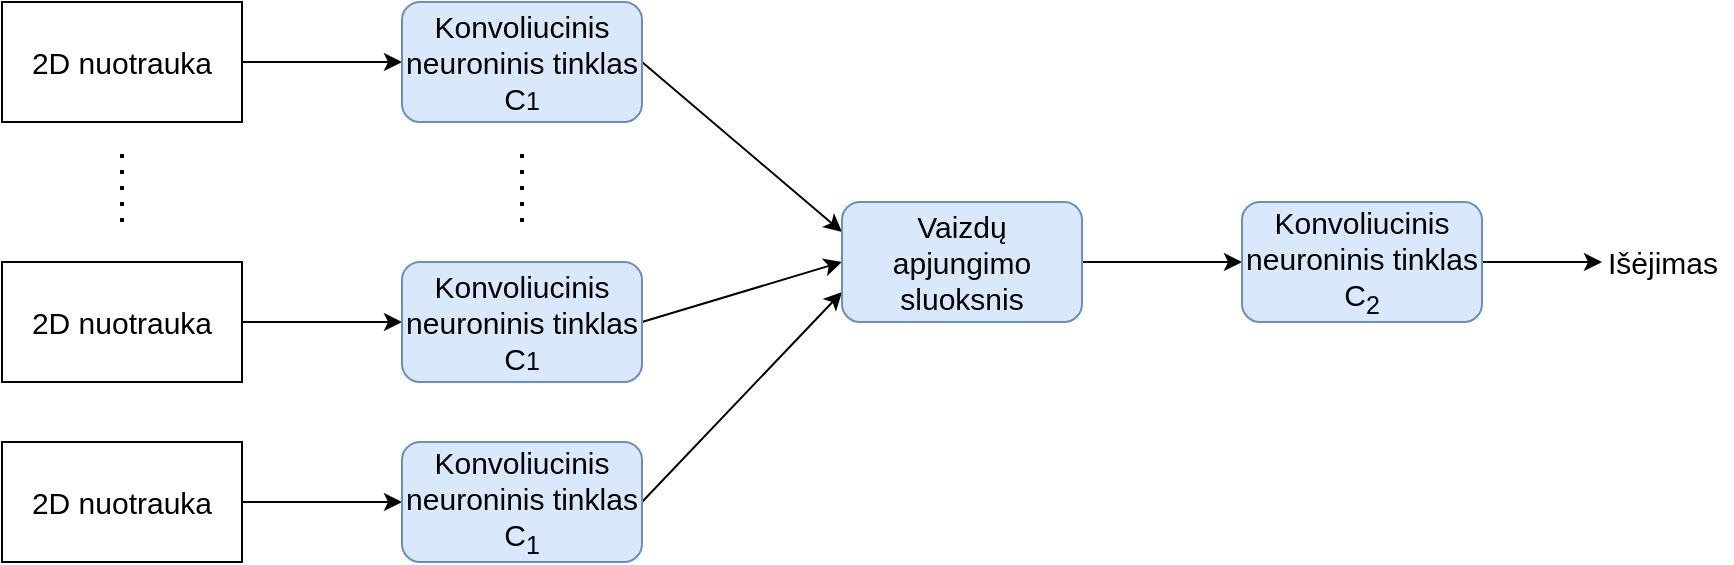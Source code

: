 <mxfile version="13.6.10" type="device"><diagram id="UKIKVwTAklhHjK0L5bOO" name="Page-1"><mxGraphModel dx="822" dy="452" grid="1" gridSize="10" guides="1" tooltips="1" connect="1" arrows="1" fold="1" page="1" pageScale="1" pageWidth="850" pageHeight="1100" math="0" shadow="0"><root><mxCell id="0"/><mxCell id="1" parent="0"/><mxCell id="X6SWlra4B1Gg6gS6ElPs-11" style="edgeStyle=orthogonalEdgeStyle;rounded=0;orthogonalLoop=1;jettySize=auto;html=1;exitX=1;exitY=0.5;exitDx=0;exitDy=0;fontSize=15;" parent="1" source="X6SWlra4B1Gg6gS6ElPs-1" target="X6SWlra4B1Gg6gS6ElPs-6" edge="1"><mxGeometry relative="1" as="geometry"/></mxCell><mxCell id="X6SWlra4B1Gg6gS6ElPs-1" value="2D nuotrauka" style="rounded=0;whiteSpace=wrap;html=1;fontSize=15;" parent="1" vertex="1"><mxGeometry x="160" y="80" width="120" height="60" as="geometry"/></mxCell><mxCell id="X6SWlra4B1Gg6gS6ElPs-10" style="edgeStyle=orthogonalEdgeStyle;rounded=0;orthogonalLoop=1;jettySize=auto;html=1;exitX=1;exitY=0.5;exitDx=0;exitDy=0;entryX=0;entryY=0.5;entryDx=0;entryDy=0;fontSize=15;" parent="1" source="X6SWlra4B1Gg6gS6ElPs-3" target="X6SWlra4B1Gg6gS6ElPs-7" edge="1"><mxGeometry relative="1" as="geometry"/></mxCell><mxCell id="X6SWlra4B1Gg6gS6ElPs-3" value="2D nuotrauka" style="rounded=0;whiteSpace=wrap;html=1;fontSize=15;" parent="1" vertex="1"><mxGeometry x="160" y="210" width="120" height="60" as="geometry"/></mxCell><mxCell id="X6SWlra4B1Gg6gS6ElPs-12" style="edgeStyle=orthogonalEdgeStyle;rounded=0;orthogonalLoop=1;jettySize=auto;html=1;exitX=1;exitY=0.5;exitDx=0;exitDy=0;entryX=0;entryY=0.5;entryDx=0;entryDy=0;fontSize=15;" parent="1" source="X6SWlra4B1Gg6gS6ElPs-4" target="X6SWlra4B1Gg6gS6ElPs-8" edge="1"><mxGeometry relative="1" as="geometry"/></mxCell><mxCell id="X6SWlra4B1Gg6gS6ElPs-4" value="2D nuotrauka" style="rounded=0;whiteSpace=wrap;html=1;fontSize=15;" parent="1" vertex="1"><mxGeometry x="160" y="300" width="120" height="60" as="geometry"/></mxCell><mxCell id="X6SWlra4B1Gg6gS6ElPs-5" value="" style="endArrow=none;dashed=1;html=1;dashPattern=1 3;strokeWidth=2;fontSize=15;" parent="1" edge="1"><mxGeometry width="50" height="50" relative="1" as="geometry"><mxPoint x="220" y="190" as="sourcePoint"/><mxPoint x="220" y="150" as="targetPoint"/></mxGeometry></mxCell><mxCell id="X6SWlra4B1Gg6gS6ElPs-16" style="endArrow=classic;html=1;entryX=0;entryY=0.25;entryDx=0;entryDy=0;exitX=1;exitY=0.5;exitDx=0;exitDy=0;fontSize=15;" parent="1" source="X6SWlra4B1Gg6gS6ElPs-6" target="X6SWlra4B1Gg6gS6ElPs-13" edge="1"><mxGeometry relative="1" as="geometry"/></mxCell><mxCell id="X6SWlra4B1Gg6gS6ElPs-6" value="Konvoliucinis&lt;br style=&quot;font-size: 15px&quot;&gt;neuroninis tinklas&lt;br style=&quot;font-size: 15px&quot;&gt;C&lt;span style=&quot;font-size: 12.5px&quot;&gt;1&lt;/span&gt;" style="rounded=1;whiteSpace=wrap;html=1;fillColor=#dae8fc;strokeColor=#6c8ebf;fontSize=15;" parent="1" vertex="1"><mxGeometry x="360" y="80" width="120" height="60" as="geometry"/></mxCell><mxCell id="X6SWlra4B1Gg6gS6ElPs-14" style="endArrow=classic;html=1;entryX=0;entryY=0.5;entryDx=0;entryDy=0;exitX=1;exitY=0.5;exitDx=0;exitDy=0;fontSize=15;" parent="1" source="X6SWlra4B1Gg6gS6ElPs-7" target="X6SWlra4B1Gg6gS6ElPs-13" edge="1"><mxGeometry relative="1" as="geometry"/></mxCell><mxCell id="X6SWlra4B1Gg6gS6ElPs-7" value="Konvoliucinis&lt;br style=&quot;font-size: 15px&quot;&gt;neuroninis tinklas&lt;br style=&quot;font-size: 15px&quot;&gt;C&lt;span style=&quot;font-size: 12.5px&quot;&gt;1&lt;/span&gt;" style="rounded=1;whiteSpace=wrap;html=1;fillColor=#dae8fc;strokeColor=#6c8ebf;fontSize=15;" parent="1" vertex="1"><mxGeometry x="360" y="210" width="120" height="60" as="geometry"/></mxCell><mxCell id="X6SWlra4B1Gg6gS6ElPs-15" style="endArrow=classic;html=1;entryX=0;entryY=0.75;entryDx=0;entryDy=0;exitX=1;exitY=0.5;exitDx=0;exitDy=0;fontSize=15;" parent="1" source="X6SWlra4B1Gg6gS6ElPs-8" target="X6SWlra4B1Gg6gS6ElPs-13" edge="1"><mxGeometry relative="1" as="geometry"/></mxCell><mxCell id="X6SWlra4B1Gg6gS6ElPs-8" value="Konvoliucinis&lt;br style=&quot;font-size: 15px&quot;&gt;neuroninis tinklas&lt;br style=&quot;font-size: 15px&quot;&gt;C&lt;sub&gt;1&lt;/sub&gt;" style="rounded=1;whiteSpace=wrap;html=1;fillColor=#dae8fc;strokeColor=#6c8ebf;fontSize=15;" parent="1" vertex="1"><mxGeometry x="360" y="300" width="120" height="60" as="geometry"/></mxCell><mxCell id="X6SWlra4B1Gg6gS6ElPs-9" value="" style="endArrow=none;dashed=1;html=1;dashPattern=1 3;strokeWidth=2;fontSize=15;" parent="1" edge="1"><mxGeometry width="50" height="50" relative="1" as="geometry"><mxPoint x="420" y="190" as="sourcePoint"/><mxPoint x="420" y="150" as="targetPoint"/></mxGeometry></mxCell><mxCell id="X6SWlra4B1Gg6gS6ElPs-19" style="edgeStyle=orthogonalEdgeStyle;rounded=0;orthogonalLoop=1;jettySize=auto;html=1;exitX=1;exitY=0.5;exitDx=0;exitDy=0;entryX=0;entryY=0.5;entryDx=0;entryDy=0;fontSize=15;" parent="1" source="X6SWlra4B1Gg6gS6ElPs-13" target="X6SWlra4B1Gg6gS6ElPs-18" edge="1"><mxGeometry relative="1" as="geometry"/></mxCell><mxCell id="X6SWlra4B1Gg6gS6ElPs-13" value="Vaizdų&lt;br style=&quot;font-size: 15px;&quot;&gt;apjungimo&lt;br style=&quot;font-size: 15px;&quot;&gt;sluoksnis" style="rounded=1;whiteSpace=wrap;html=1;fillColor=#dae8fc;strokeColor=#6c8ebf;fontSize=15;" parent="1" vertex="1"><mxGeometry x="580" y="180" width="120" height="60" as="geometry"/></mxCell><mxCell id="X6SWlra4B1Gg6gS6ElPs-20" style="edgeStyle=orthogonalEdgeStyle;rounded=0;orthogonalLoop=1;jettySize=auto;html=1;exitX=1;exitY=0.5;exitDx=0;exitDy=0;fontSize=15;" parent="1" source="X6SWlra4B1Gg6gS6ElPs-18" edge="1"><mxGeometry relative="1" as="geometry"><mxPoint x="960" y="210" as="targetPoint"/></mxGeometry></mxCell><mxCell id="X6SWlra4B1Gg6gS6ElPs-18" value="Konvoliucinis&lt;br style=&quot;font-size: 15px&quot;&gt;neuroninis tinklas&lt;br style=&quot;font-size: 15px&quot;&gt;C&lt;sub&gt;2&lt;/sub&gt;" style="rounded=1;whiteSpace=wrap;html=1;fillColor=#dae8fc;strokeColor=#6c8ebf;fontSize=15;" parent="1" vertex="1"><mxGeometry x="780" y="180" width="120" height="60" as="geometry"/></mxCell><mxCell id="X6SWlra4B1Gg6gS6ElPs-21" value="Išėjimas" style="text;html=1;align=center;verticalAlign=middle;resizable=0;points=[];autosize=1;fontSize=15;" parent="1" vertex="1"><mxGeometry x="955" y="200" width="70" height="20" as="geometry"/></mxCell></root></mxGraphModel></diagram></mxfile>